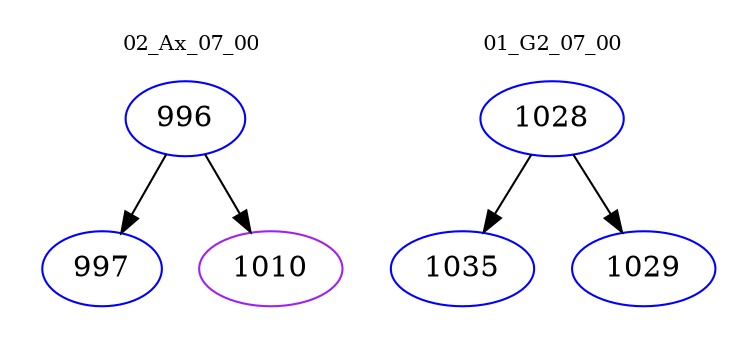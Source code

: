 digraph{
subgraph cluster_0 {
color = white
label = "02_Ax_07_00";
fontsize=10;
T0_996 [label="996", color="blue"]
T0_996 -> T0_997 [color="black"]
T0_997 [label="997", color="blue"]
T0_996 -> T0_1010 [color="black"]
T0_1010 [label="1010", color="purple"]
}
subgraph cluster_1 {
color = white
label = "01_G2_07_00";
fontsize=10;
T1_1028 [label="1028", color="blue"]
T1_1028 -> T1_1035 [color="black"]
T1_1035 [label="1035", color="blue"]
T1_1028 -> T1_1029 [color="black"]
T1_1029 [label="1029", color="blue"]
}
}

